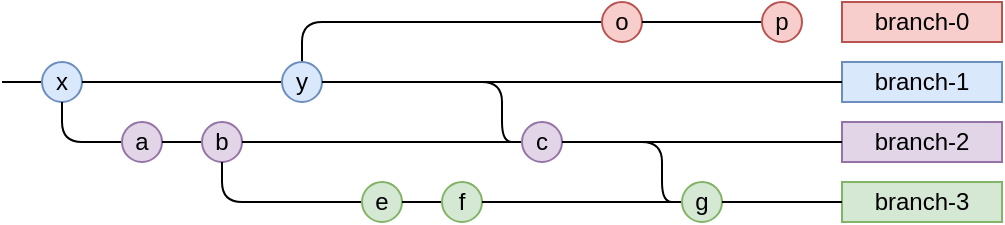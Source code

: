 <mxfile compressed="false" version="17.4.2" type="device">
<diagram id="a" name="Page-1">
  <mxGraphModel dx="532" dy="766" grid="1" gridSize="10" guides="1" tooltips="1" connect="1" arrows="1" fold="1" page="1" pageScale="1" pageWidth="413" pageHeight="583" math="0" shadow="0">
    <root>
      <mxCell id="0" />
      <mxCell id="1" parent="0" />
      <mxCell id="box1" value="branch-0" style="rounded=0;whiteSpace=wrap;html=1;fillColor=#f8cecc;strokeColor=#b85450;" parent="1" vertex="1">
        <mxGeometry x="420" y="20" width="80" height="20" as="geometry" />
      </mxCell>
    <mxCell id="l15" value="" style="endArrow=none;html=1;rounded=1;exitX=0.5;exitY=0;exitDx=0;exitDy=0;entryX=0;entryY=0.5;entryDx=0;entryDy=0;" edge="1" parent="1" source="b8" target="b12">
      <mxGeometry width="50" height="50" relative="1" as="geometry">
        <mxPoint x="150" y="70" as="sourcePoint" />
        <mxPoint x="300" y="30" as="targetPoint" />
        <Array as="points">
          <mxPoint x="150" y="30" />
        </Array>
      </mxGeometry>
    </mxCell>
      <mxCell id="b12" value="o" style="ellipse;whiteSpace=wrap;html=1;fillColor=#f8cecc;strokeColor=#b85450;" vertex="1" parent="1">
        <mxGeometry x="300" y="20" width="20" height="20" as="geometry" />
      </mxCell>
    <mxCell id="l16" value="" style="endArrow=none;html=1;rounded=1;exitX=1;exitY=0.5;exitDx=0;exitDy=0;entryX=0;entryY=0.5;entryDx=0;entryDy=0;" edge="1" parent="1" source="b12" target="b14">
      <mxGeometry width="50" height="50" relative="1" as="geometry">
        <mxPoint x="320" y="30" as="sourcePoint" />
        <mxPoint x="380" y="30" as="targetPoint" />
      </mxGeometry>
    </mxCell>
      <mxCell id="b14" value="p" style="ellipse;whiteSpace=wrap;html=1;fillColor=#f8cecc;strokeColor=#b85450;" vertex="1" parent="1">
        <mxGeometry x="380" y="20" width="20" height="20" as="geometry" />
      </mxCell>
      <mxCell id="box2" value="branch-1" style="rounded=0;whiteSpace=wrap;html=1;fillColor=#dae8fc;strokeColor=#6c8ebf;" parent="1" vertex="1">
        <mxGeometry x="420" y="50" width="80" height="20" as="geometry" />
      </mxCell>
    <mxCell id="l17" value="" style="endArrow=none;html=1;rounded=1;entryX=0;entryY=0.5;entryDx=0;entryDy=0;" edge="1" parent="1" target="b5">
      <mxGeometry width="50" height="50" relative="1" as="geometry">
        <mxPoint x="0" y="60" as="sourcePoint" />
        <mxPoint x="20" y="60" as="targetPoint" />
      </mxGeometry>
    </mxCell>
      <mxCell id="b5" value="x" style="ellipse;whiteSpace=wrap;html=1;fillColor=#dae8fc;strokeColor=#6c8ebf;" vertex="1" parent="1">
        <mxGeometry x="20" y="50" width="20" height="20" as="geometry" />
      </mxCell>
    <mxCell id="l18" value="" style="endArrow=none;html=1;rounded=1;exitX=1;exitY=0.5;exitDx=0;exitDy=0;entryX=0;entryY=0.5;entryDx=0;entryDy=0;" edge="1" parent="1" source="b5" target="b8">
      <mxGeometry width="50" height="50" relative="1" as="geometry">
        <mxPoint x="40" y="60" as="sourcePoint" />
        <mxPoint x="140" y="60" as="targetPoint" />
      </mxGeometry>
    </mxCell>
      <mxCell id="b8" value="y" style="ellipse;whiteSpace=wrap;html=1;fillColor=#dae8fc;strokeColor=#6c8ebf;" vertex="1" parent="1">
        <mxGeometry x="140" y="50" width="20" height="20" as="geometry" />
      </mxCell>
    <mxCell id="l19" value="" style="endArrow=none;html=1;rounded=1;exitX=1;exitY=0.5;exitDx=0;exitDy=0;entryX=0;entryY=0.5;entryDx=0;entryDy=0;" edge="1" parent="1" source="b8" target="box2">
      <mxGeometry width="50" height="50" relative="1" as="geometry">
        <mxPoint x="160" y="60" as="sourcePoint" />
        <mxPoint x="420" y="60" as="targetPoint" />
      </mxGeometry>
    </mxCell>
      <mxCell id="box3" value="branch-2" style="rounded=0;whiteSpace=wrap;html=1;fillColor=#e1d5e7;strokeColor=#9673a6;" parent="1" vertex="1">
        <mxGeometry x="420" y="80" width="80" height="20" as="geometry" />
      </mxCell>
    <mxCell id="l20" value="" style="endArrow=none;html=1;rounded=1;exitX=0.5;exitY=1;exitDx=0;exitDy=0;entryX=0;entryY=0.5;entryDx=0;entryDy=0;" edge="1" parent="1" source="b5" target="b6">
      <mxGeometry width="50" height="50" relative="1" as="geometry">
        <mxPoint x="30" y="50" as="sourcePoint" />
        <mxPoint x="60" y="90" as="targetPoint" />
        <Array as="points">
          <mxPoint x="30" y="90" />
        </Array>
      </mxGeometry>
    </mxCell>
      <mxCell id="b6" value="a" style="ellipse;whiteSpace=wrap;html=1;fillColor=#e1d5e7;strokeColor=#9673a6;" vertex="1" parent="1">
        <mxGeometry x="60" y="80" width="20" height="20" as="geometry" />
      </mxCell>
    <mxCell id="l21" value="" style="endArrow=none;html=1;rounded=1;exitX=1;exitY=0.5;exitDx=0;exitDy=0;entryX=0;entryY=0.5;entryDx=0;entryDy=0;" edge="1" parent="1" source="b6" target="b7">
      <mxGeometry width="50" height="50" relative="1" as="geometry">
        <mxPoint x="80" y="90" as="sourcePoint" />
        <mxPoint x="100" y="90" as="targetPoint" />
      </mxGeometry>
    </mxCell>
      <mxCell id="b7" value="b" style="ellipse;whiteSpace=wrap;html=1;fillColor=#e1d5e7;strokeColor=#9673a6;" vertex="1" parent="1">
        <mxGeometry x="100" y="80" width="20" height="20" as="geometry" />
      </mxCell>
    <mxCell id="l22" value="" style="endArrow=none;html=1;rounded=1;exitX=1;exitY=0.5;exitDx=0;exitDy=0;entryX=0;entryY=0.5;entryDx=0;entryDy=0;" edge="1" parent="1" source="b7" target="b11">
      <mxGeometry width="50" height="50" relative="1" as="geometry">
        <mxPoint x="120" y="90" as="sourcePoint" />
        <mxPoint x="260" y="90" as="targetPoint" />
      </mxGeometry>
    </mxCell>
    <mxCell id="l23" value="" style="endArrow=none;html=1;rounded=1;exitX=1;exitY=0.5;exitDx=0;exitDy=0;entryX=0;entryY=0.5;entryDx=0;entryDy=0;" edge="1" parent="1" source="b8" target="b11">
      <mxGeometry width="50" height="50" relative="1" as="geometry">
        <mxPoint x="160" y="60" as="sourcePoint" />
        <mxPoint x="260" y="90" as="targetPoint" />
        <Array as="points">
          <mxPoint x="250" y="60" />
          <mxPoint x="250" y="90" />
        </Array>
      </mxGeometry>
    </mxCell>
      <mxCell id="b11" value="c" style="ellipse;whiteSpace=wrap;html=1;fillColor=#e1d5e7;strokeColor=#9673a6;" vertex="1" parent="1">
        <mxGeometry x="260" y="80" width="20" height="20" as="geometry" />
      </mxCell>
    <mxCell id="l24" value="" style="endArrow=none;html=1;rounded=1;exitX=1;exitY=0.5;exitDx=0;exitDy=0;entryX=0;entryY=0.5;entryDx=0;entryDy=0;" edge="1" parent="1" source="b11" target="box3">
      <mxGeometry width="50" height="50" relative="1" as="geometry">
        <mxPoint x="280" y="90" as="sourcePoint" />
        <mxPoint x="420" y="90" as="targetPoint" />
      </mxGeometry>
    </mxCell>
      <mxCell id="box4" value="branch-3" style="rounded=0;whiteSpace=wrap;html=1;fillColor=#d5e8d4;strokeColor=#82b366;" parent="1" vertex="1">
        <mxGeometry x="420" y="110" width="80" height="20" as="geometry" />
      </mxCell>
    <mxCell id="l25" value="" style="endArrow=none;html=1;rounded=1;exitX=0.5;exitY=1;exitDx=0;exitDy=0;entryX=0;entryY=0.5;entryDx=0;entryDy=0;" edge="1" parent="1" source="b7" target="b9">
      <mxGeometry width="50" height="50" relative="1" as="geometry">
        <mxPoint x="110" y="80" as="sourcePoint" />
        <mxPoint x="180" y="120" as="targetPoint" />
        <Array as="points">
          <mxPoint x="110" y="120" />
        </Array>
      </mxGeometry>
    </mxCell>
      <mxCell id="b9" value="e" style="ellipse;whiteSpace=wrap;html=1;fillColor=#d5e8d4;strokeColor=#82b366;" vertex="1" parent="1">
        <mxGeometry x="180" y="110" width="20" height="20" as="geometry" />
      </mxCell>
    <mxCell id="l26" value="" style="endArrow=none;html=1;rounded=1;exitX=1;exitY=0.5;exitDx=0;exitDy=0;entryX=0;entryY=0.5;entryDx=0;entryDy=0;" edge="1" parent="1" source="b9" target="b10">
      <mxGeometry width="50" height="50" relative="1" as="geometry">
        <mxPoint x="200" y="120" as="sourcePoint" />
        <mxPoint x="220" y="120" as="targetPoint" />
      </mxGeometry>
    </mxCell>
      <mxCell id="b10" value="f" style="ellipse;whiteSpace=wrap;html=1;fillColor=#d5e8d4;strokeColor=#82b366;" vertex="1" parent="1">
        <mxGeometry x="220" y="110" width="20" height="20" as="geometry" />
      </mxCell>
    <mxCell id="l27" value="" style="endArrow=none;html=1;rounded=1;exitX=1;exitY=0.5;exitDx=0;exitDy=0;entryX=0;entryY=0.5;entryDx=0;entryDy=0;" edge="1" parent="1" source="b10" target="b13">
      <mxGeometry width="50" height="50" relative="1" as="geometry">
        <mxPoint x="240" y="120" as="sourcePoint" />
        <mxPoint x="340" y="120" as="targetPoint" />
      </mxGeometry>
    </mxCell>
    <mxCell id="l28" value="" style="endArrow=none;html=1;rounded=1;exitX=1;exitY=0.5;exitDx=0;exitDy=0;entryX=0;entryY=0.5;entryDx=0;entryDy=0;" edge="1" parent="1" source="b11" target="b13">
      <mxGeometry width="50" height="50" relative="1" as="geometry">
        <mxPoint x="280" y="90" as="sourcePoint" />
        <mxPoint x="340" y="120" as="targetPoint" />
        <Array as="points">
          <mxPoint x="330" y="90" />
          <mxPoint x="330" y="120" />
        </Array>
      </mxGeometry>
    </mxCell>
      <mxCell id="b13" value="g" style="ellipse;whiteSpace=wrap;html=1;fillColor=#d5e8d4;strokeColor=#82b366;" vertex="1" parent="1">
        <mxGeometry x="340" y="110" width="20" height="20" as="geometry" />
      </mxCell>
    <mxCell id="l29" value="" style="endArrow=none;html=1;rounded=1;exitX=1;exitY=0.5;exitDx=0;exitDy=0;entryX=0;entryY=0.5;entryDx=0;entryDy=0;" edge="1" parent="1" source="b13" target="box4">
      <mxGeometry width="50" height="50" relative="1" as="geometry">
        <mxPoint x="360" y="120" as="sourcePoint" />
        <mxPoint x="420" y="120" as="targetPoint" />
      </mxGeometry>
    </mxCell>
      </root>
    </mxGraphModel>
  </diagram>
</mxfile>